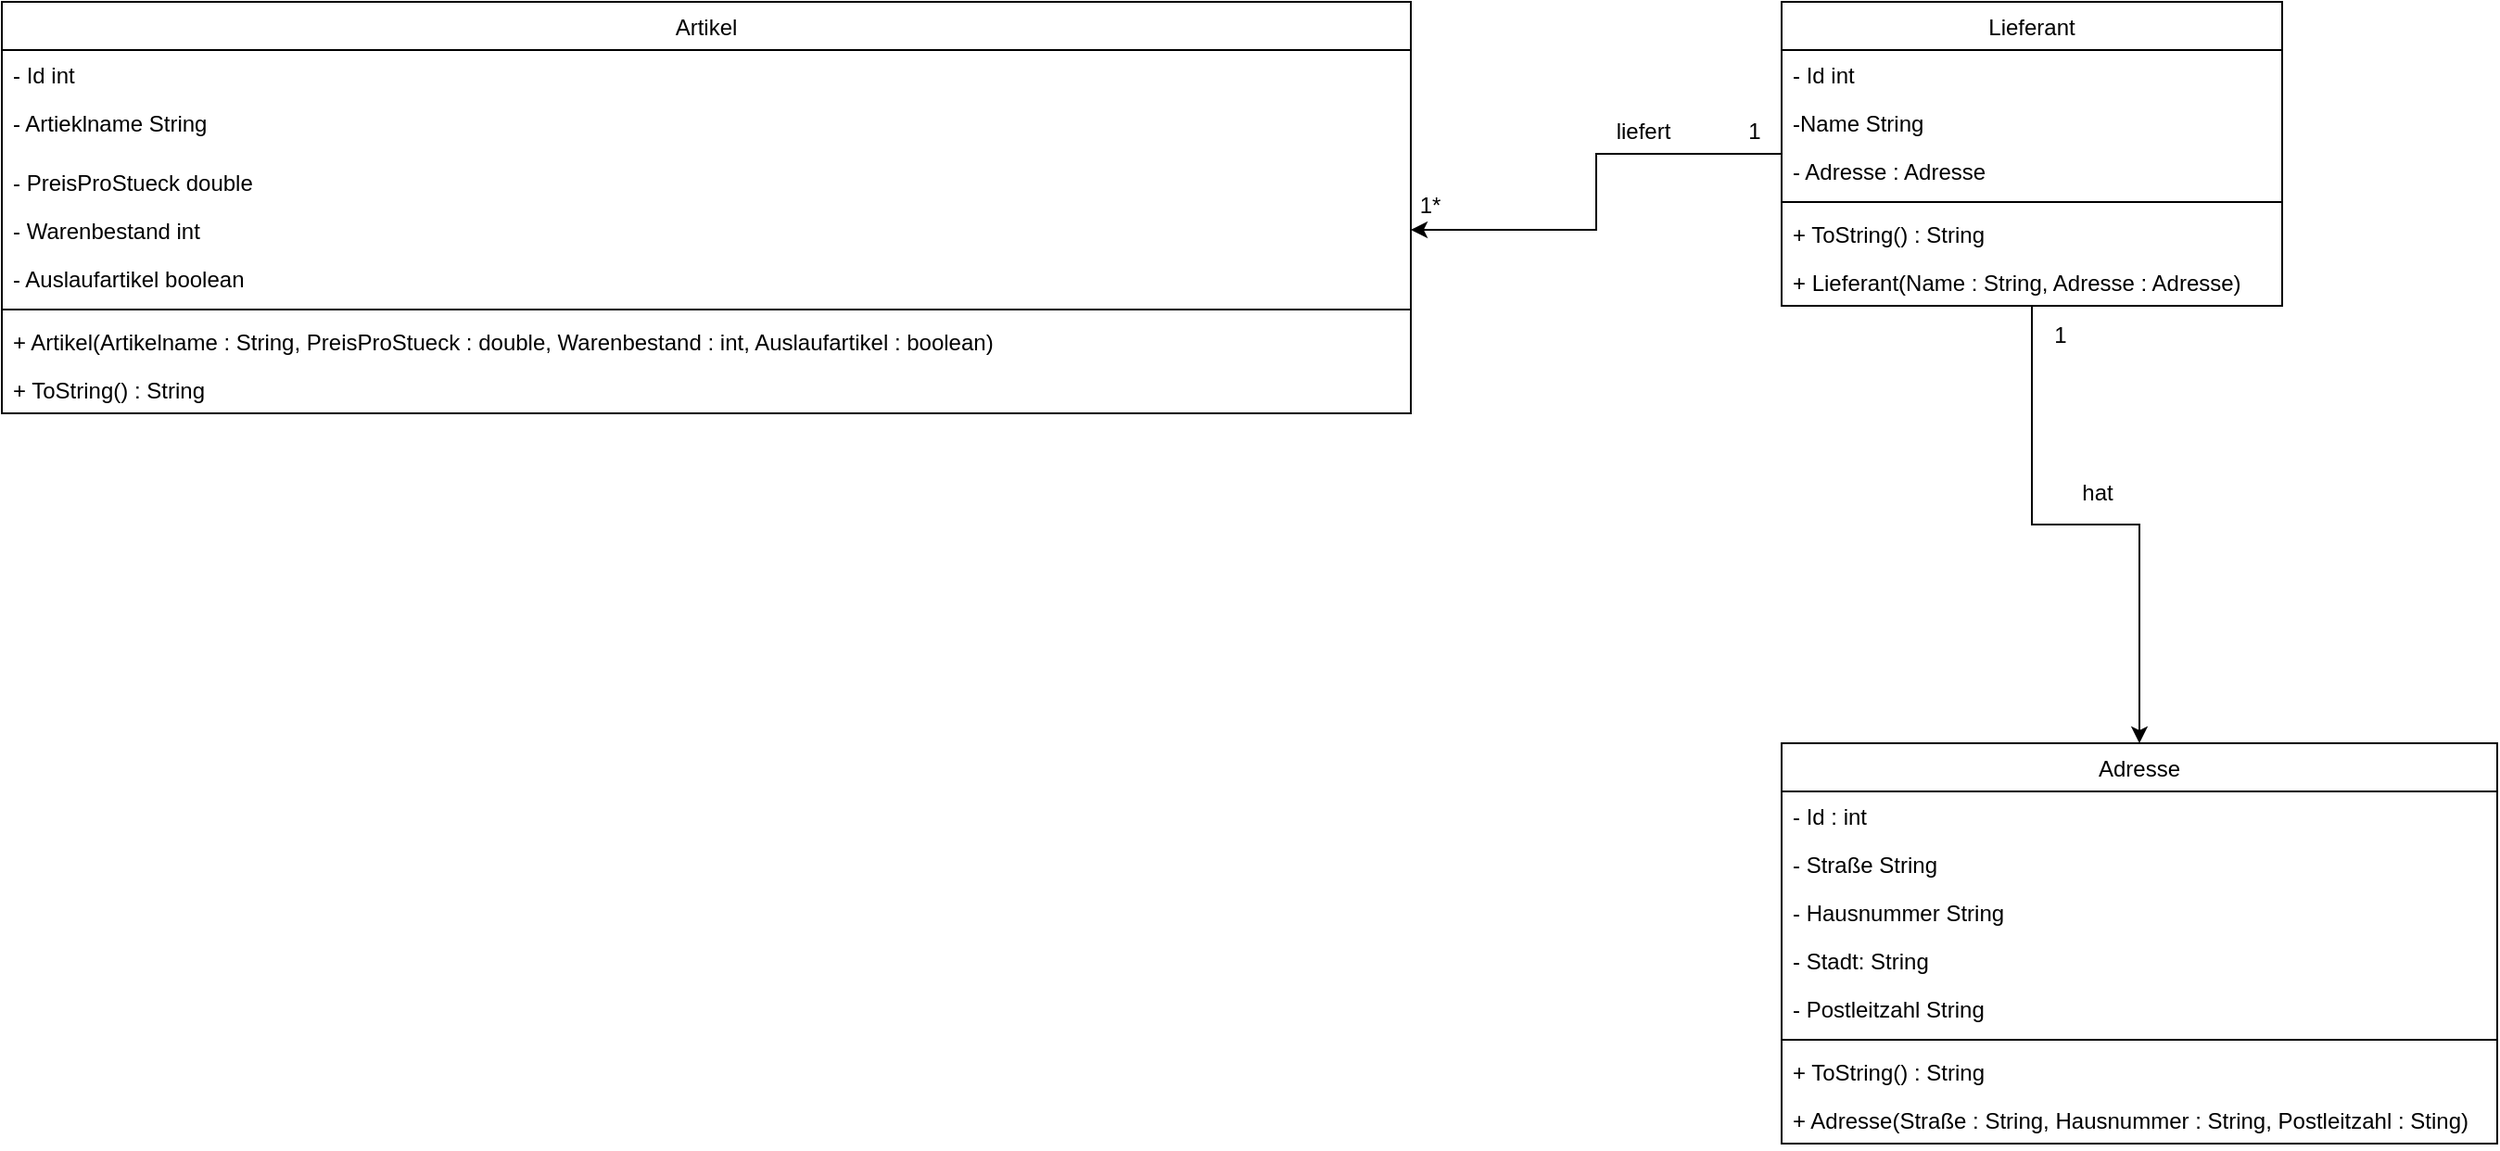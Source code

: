 <mxfile version="20.5.3"><diagram id="Et6EHqp9lItcqclcWN-P" name="Seite-1"><mxGraphModel dx="1424" dy="783" grid="1" gridSize="10" guides="1" tooltips="1" connect="1" arrows="1" fold="1" page="1" pageScale="1" pageWidth="827" pageHeight="1169" math="0" shadow="0"><root><mxCell id="0"/><mxCell id="1" parent="0"/><mxCell id="gBmbIt3QjLAko_sB9FQ9-1" value="Artikel" style="swimlane;fontStyle=0;childLayout=stackLayout;horizontal=1;startSize=26;fillColor=none;horizontalStack=0;resizeParent=1;resizeParentMax=0;resizeLast=0;collapsible=1;marginBottom=0;" vertex="1" parent="1"><mxGeometry x="40" y="40" width="760" height="222" as="geometry"/></mxCell><mxCell id="gBmbIt3QjLAko_sB9FQ9-2" value="- Id int" style="text;strokeColor=none;fillColor=none;align=left;verticalAlign=top;spacingLeft=4;spacingRight=4;overflow=hidden;rotatable=0;points=[[0,0.5],[1,0.5]];portConstraint=eastwest;" vertex="1" parent="gBmbIt3QjLAko_sB9FQ9-1"><mxGeometry y="26" width="760" height="26" as="geometry"/></mxCell><mxCell id="gBmbIt3QjLAko_sB9FQ9-4" value="- Artieklname String" style="text;strokeColor=none;fillColor=none;align=left;verticalAlign=top;spacingLeft=4;spacingRight=4;overflow=hidden;rotatable=0;points=[[0,0.5],[1,0.5]];portConstraint=eastwest;" vertex="1" parent="gBmbIt3QjLAko_sB9FQ9-1"><mxGeometry y="52" width="760" height="32" as="geometry"/></mxCell><mxCell id="gBmbIt3QjLAko_sB9FQ9-7" value="- PreisProStueck double" style="text;strokeColor=none;fillColor=none;align=left;verticalAlign=top;spacingLeft=4;spacingRight=4;overflow=hidden;rotatable=0;points=[[0,0.5],[1,0.5]];portConstraint=eastwest;" vertex="1" parent="gBmbIt3QjLAko_sB9FQ9-1"><mxGeometry y="84" width="760" height="26" as="geometry"/></mxCell><mxCell id="gBmbIt3QjLAko_sB9FQ9-8" value="- Warenbestand int " style="text;strokeColor=none;fillColor=none;align=left;verticalAlign=top;spacingLeft=4;spacingRight=4;overflow=hidden;rotatable=0;points=[[0,0.5],[1,0.5]];portConstraint=eastwest;" vertex="1" parent="gBmbIt3QjLAko_sB9FQ9-1"><mxGeometry y="110" width="760" height="26" as="geometry"/></mxCell><mxCell id="gBmbIt3QjLAko_sB9FQ9-30" value="- Auslaufartikel boolean" style="text;strokeColor=none;fillColor=none;align=left;verticalAlign=top;spacingLeft=4;spacingRight=4;overflow=hidden;rotatable=0;points=[[0,0.5],[1,0.5]];portConstraint=eastwest;" vertex="1" parent="gBmbIt3QjLAko_sB9FQ9-1"><mxGeometry y="136" width="760" height="26" as="geometry"/></mxCell><mxCell id="gBmbIt3QjLAko_sB9FQ9-31" value="" style="line;strokeWidth=1;fillColor=none;align=left;verticalAlign=middle;spacingTop=-1;spacingLeft=3;spacingRight=3;rotatable=0;labelPosition=right;points=[];portConstraint=eastwest;strokeColor=inherit;" vertex="1" parent="gBmbIt3QjLAko_sB9FQ9-1"><mxGeometry y="162" width="760" height="8" as="geometry"/></mxCell><mxCell id="gBmbIt3QjLAko_sB9FQ9-9" value="+ Artikel(Artikelname : String, PreisProStueck : double, Warenbestand : int, Auslaufartikel : boolean)&#10; " style="text;strokeColor=none;fillColor=none;align=left;verticalAlign=top;spacingLeft=4;spacingRight=4;overflow=hidden;rotatable=0;points=[[0,0.5],[1,0.5]];portConstraint=eastwest;" vertex="1" parent="gBmbIt3QjLAko_sB9FQ9-1"><mxGeometry y="170" width="760" height="26" as="geometry"/></mxCell><mxCell id="gBmbIt3QjLAko_sB9FQ9-29" value="+ ToString() : String " style="text;strokeColor=none;fillColor=none;align=left;verticalAlign=top;spacingLeft=4;spacingRight=4;overflow=hidden;rotatable=0;points=[[0,0.5],[1,0.5]];portConstraint=eastwest;" vertex="1" parent="gBmbIt3QjLAko_sB9FQ9-1"><mxGeometry y="196" width="760" height="26" as="geometry"/></mxCell><mxCell id="gBmbIt3QjLAko_sB9FQ9-45" style="edgeStyle=orthogonalEdgeStyle;rounded=0;orthogonalLoop=1;jettySize=auto;html=1;" edge="1" parent="1" source="gBmbIt3QjLAko_sB9FQ9-10" target="gBmbIt3QjLAko_sB9FQ9-19"><mxGeometry relative="1" as="geometry"/></mxCell><mxCell id="gBmbIt3QjLAko_sB9FQ9-47" style="edgeStyle=orthogonalEdgeStyle;rounded=0;orthogonalLoop=1;jettySize=auto;html=1;entryX=1;entryY=0.5;entryDx=0;entryDy=0;" edge="1" parent="1" source="gBmbIt3QjLAko_sB9FQ9-10" target="gBmbIt3QjLAko_sB9FQ9-8"><mxGeometry relative="1" as="geometry"/></mxCell><mxCell id="gBmbIt3QjLAko_sB9FQ9-10" value="Lieferant" style="swimlane;fontStyle=0;childLayout=stackLayout;horizontal=1;startSize=26;fillColor=none;horizontalStack=0;resizeParent=1;resizeParentMax=0;resizeLast=0;collapsible=1;marginBottom=0;" vertex="1" parent="1"><mxGeometry x="1000" y="40" width="270" height="164" as="geometry"/></mxCell><mxCell id="gBmbIt3QjLAko_sB9FQ9-11" value="- Id int" style="text;strokeColor=none;fillColor=none;align=left;verticalAlign=top;spacingLeft=4;spacingRight=4;overflow=hidden;rotatable=0;points=[[0,0.5],[1,0.5]];portConstraint=eastwest;" vertex="1" parent="gBmbIt3QjLAko_sB9FQ9-10"><mxGeometry y="26" width="270" height="26" as="geometry"/></mxCell><mxCell id="gBmbIt3QjLAko_sB9FQ9-12" value="-Name String" style="text;strokeColor=none;fillColor=none;align=left;verticalAlign=top;spacingLeft=4;spacingRight=4;overflow=hidden;rotatable=0;points=[[0,0.5],[1,0.5]];portConstraint=eastwest;" vertex="1" parent="gBmbIt3QjLAko_sB9FQ9-10"><mxGeometry y="52" width="270" height="26" as="geometry"/></mxCell><mxCell id="gBmbIt3QjLAko_sB9FQ9-28" value="- Adresse : Adresse" style="text;strokeColor=none;fillColor=none;align=left;verticalAlign=top;spacingLeft=4;spacingRight=4;overflow=hidden;rotatable=0;points=[[0,0.5],[1,0.5]];portConstraint=eastwest;" vertex="1" parent="gBmbIt3QjLAko_sB9FQ9-10"><mxGeometry y="78" width="270" height="26" as="geometry"/></mxCell><mxCell id="gBmbIt3QjLAko_sB9FQ9-35" value="" style="line;strokeWidth=1;fillColor=none;align=left;verticalAlign=middle;spacingTop=-1;spacingLeft=3;spacingRight=3;rotatable=0;labelPosition=right;points=[];portConstraint=eastwest;strokeColor=inherit;" vertex="1" parent="gBmbIt3QjLAko_sB9FQ9-10"><mxGeometry y="104" width="270" height="8" as="geometry"/></mxCell><mxCell id="gBmbIt3QjLAko_sB9FQ9-34" value="+ ToString() : String " style="text;strokeColor=none;fillColor=none;align=left;verticalAlign=top;spacingLeft=4;spacingRight=4;overflow=hidden;rotatable=0;points=[[0,0.5],[1,0.5]];portConstraint=eastwest;" vertex="1" parent="gBmbIt3QjLAko_sB9FQ9-10"><mxGeometry y="112" width="270" height="26" as="geometry"/></mxCell><mxCell id="gBmbIt3QjLAko_sB9FQ9-33" value="+ Lieferant(Name : String, Adresse : Adresse)" style="text;strokeColor=none;fillColor=none;align=left;verticalAlign=top;spacingLeft=4;spacingRight=4;overflow=hidden;rotatable=0;points=[[0,0.5],[1,0.5]];portConstraint=eastwest;" vertex="1" parent="gBmbIt3QjLAko_sB9FQ9-10"><mxGeometry y="138" width="270" height="26" as="geometry"/></mxCell><mxCell id="gBmbIt3QjLAko_sB9FQ9-19" value="Adresse" style="swimlane;fontStyle=0;childLayout=stackLayout;horizontal=1;startSize=26;fillColor=none;horizontalStack=0;resizeParent=1;resizeParentMax=0;resizeLast=0;collapsible=1;marginBottom=0;" vertex="1" parent="1"><mxGeometry x="1000" y="440" width="386" height="216" as="geometry"/></mxCell><mxCell id="gBmbIt3QjLAko_sB9FQ9-20" value="- Id : int" style="text;strokeColor=none;fillColor=none;align=left;verticalAlign=top;spacingLeft=4;spacingRight=4;overflow=hidden;rotatable=0;points=[[0,0.5],[1,0.5]];portConstraint=eastwest;" vertex="1" parent="gBmbIt3QjLAko_sB9FQ9-19"><mxGeometry y="26" width="386" height="26" as="geometry"/></mxCell><mxCell id="gBmbIt3QjLAko_sB9FQ9-26" value="- Straße String" style="text;strokeColor=none;fillColor=none;align=left;verticalAlign=top;spacingLeft=4;spacingRight=4;overflow=hidden;rotatable=0;points=[[0,0.5],[1,0.5]];portConstraint=eastwest;" vertex="1" parent="gBmbIt3QjLAko_sB9FQ9-19"><mxGeometry y="52" width="386" height="26" as="geometry"/></mxCell><mxCell id="gBmbIt3QjLAko_sB9FQ9-24" value="- Hausnummer String" style="text;strokeColor=none;fillColor=none;align=left;verticalAlign=top;spacingLeft=4;spacingRight=4;overflow=hidden;rotatable=0;points=[[0,0.5],[1,0.5]];portConstraint=eastwest;" vertex="1" parent="gBmbIt3QjLAko_sB9FQ9-19"><mxGeometry y="78" width="386" height="26" as="geometry"/></mxCell><mxCell id="gBmbIt3QjLAko_sB9FQ9-27" value="- Stadt: String" style="text;strokeColor=none;fillColor=none;align=left;verticalAlign=top;spacingLeft=4;spacingRight=4;overflow=hidden;rotatable=0;points=[[0,0.5],[1,0.5]];portConstraint=eastwest;" vertex="1" parent="gBmbIt3QjLAko_sB9FQ9-19"><mxGeometry y="104" width="386" height="26" as="geometry"/></mxCell><mxCell id="gBmbIt3QjLAko_sB9FQ9-25" value="- Postleitzahl String" style="text;strokeColor=none;fillColor=none;align=left;verticalAlign=top;spacingLeft=4;spacingRight=4;overflow=hidden;rotatable=0;points=[[0,0.5],[1,0.5]];portConstraint=eastwest;" vertex="1" parent="gBmbIt3QjLAko_sB9FQ9-19"><mxGeometry y="130" width="386" height="26" as="geometry"/></mxCell><mxCell id="gBmbIt3QjLAko_sB9FQ9-38" value="" style="line;strokeWidth=1;fillColor=none;align=left;verticalAlign=middle;spacingTop=-1;spacingLeft=3;spacingRight=3;rotatable=0;labelPosition=right;points=[];portConstraint=eastwest;strokeColor=inherit;" vertex="1" parent="gBmbIt3QjLAko_sB9FQ9-19"><mxGeometry y="156" width="386" height="8" as="geometry"/></mxCell><mxCell id="gBmbIt3QjLAko_sB9FQ9-36" value="+ ToString() : String " style="text;strokeColor=none;fillColor=none;align=left;verticalAlign=top;spacingLeft=4;spacingRight=4;overflow=hidden;rotatable=0;points=[[0,0.5],[1,0.5]];portConstraint=eastwest;" vertex="1" parent="gBmbIt3QjLAko_sB9FQ9-19"><mxGeometry y="164" width="386" height="26" as="geometry"/></mxCell><mxCell id="gBmbIt3QjLAko_sB9FQ9-37" value="+ Adresse(Straße : String, Hausnummer : String, Postleitzahl : Sting)" style="text;strokeColor=none;fillColor=none;align=left;verticalAlign=top;spacingLeft=4;spacingRight=4;overflow=hidden;rotatable=0;points=[[0,0.5],[1,0.5]];portConstraint=eastwest;" vertex="1" parent="gBmbIt3QjLAko_sB9FQ9-19"><mxGeometry y="190" width="386" height="26" as="geometry"/></mxCell><mxCell id="gBmbIt3QjLAko_sB9FQ9-48" value="1" style="text;html=1;align=center;verticalAlign=middle;resizable=0;points=[];autosize=1;strokeColor=none;fillColor=none;" vertex="1" parent="1"><mxGeometry x="970" y="95" width="30" height="30" as="geometry"/></mxCell><mxCell id="gBmbIt3QjLAko_sB9FQ9-49" value="1*" style="text;html=1;align=center;verticalAlign=middle;resizable=0;points=[];autosize=1;strokeColor=none;fillColor=none;" vertex="1" parent="1"><mxGeometry x="795" y="135" width="30" height="30" as="geometry"/></mxCell><mxCell id="gBmbIt3QjLAko_sB9FQ9-50" value="liefert" style="text;html=1;align=center;verticalAlign=middle;resizable=0;points=[];autosize=1;strokeColor=none;fillColor=none;" vertex="1" parent="1"><mxGeometry x="900" y="95" width="50" height="30" as="geometry"/></mxCell><mxCell id="gBmbIt3QjLAko_sB9FQ9-51" value="hat" style="text;html=1;align=center;verticalAlign=middle;resizable=0;points=[];autosize=1;strokeColor=none;fillColor=none;" vertex="1" parent="1"><mxGeometry x="1150" y="290" width="40" height="30" as="geometry"/></mxCell><mxCell id="gBmbIt3QjLAko_sB9FQ9-52" value="1" style="text;html=1;align=center;verticalAlign=middle;resizable=0;points=[];autosize=1;strokeColor=none;fillColor=none;" vertex="1" parent="1"><mxGeometry x="1135" y="205" width="30" height="30" as="geometry"/></mxCell></root></mxGraphModel></diagram></mxfile>